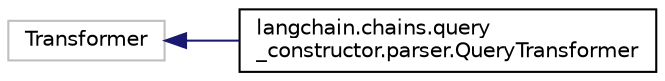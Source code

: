 digraph "Graphical Class Hierarchy"
{
 // LATEX_PDF_SIZE
  edge [fontname="Helvetica",fontsize="10",labelfontname="Helvetica",labelfontsize="10"];
  node [fontname="Helvetica",fontsize="10",shape=record];
  rankdir="LR";
  Node18905 [label="Transformer",height=0.2,width=0.4,color="grey75", fillcolor="white", style="filled",tooltip=" "];
  Node18905 -> Node0 [dir="back",color="midnightblue",fontsize="10",style="solid",fontname="Helvetica"];
  Node0 [label="langchain.chains.query\l_constructor.parser.QueryTransformer",height=0.2,width=0.4,color="black", fillcolor="white", style="filled",URL="$classlangchain_1_1chains_1_1query__constructor_1_1parser_1_1QueryTransformer.html",tooltip=" "];
}
